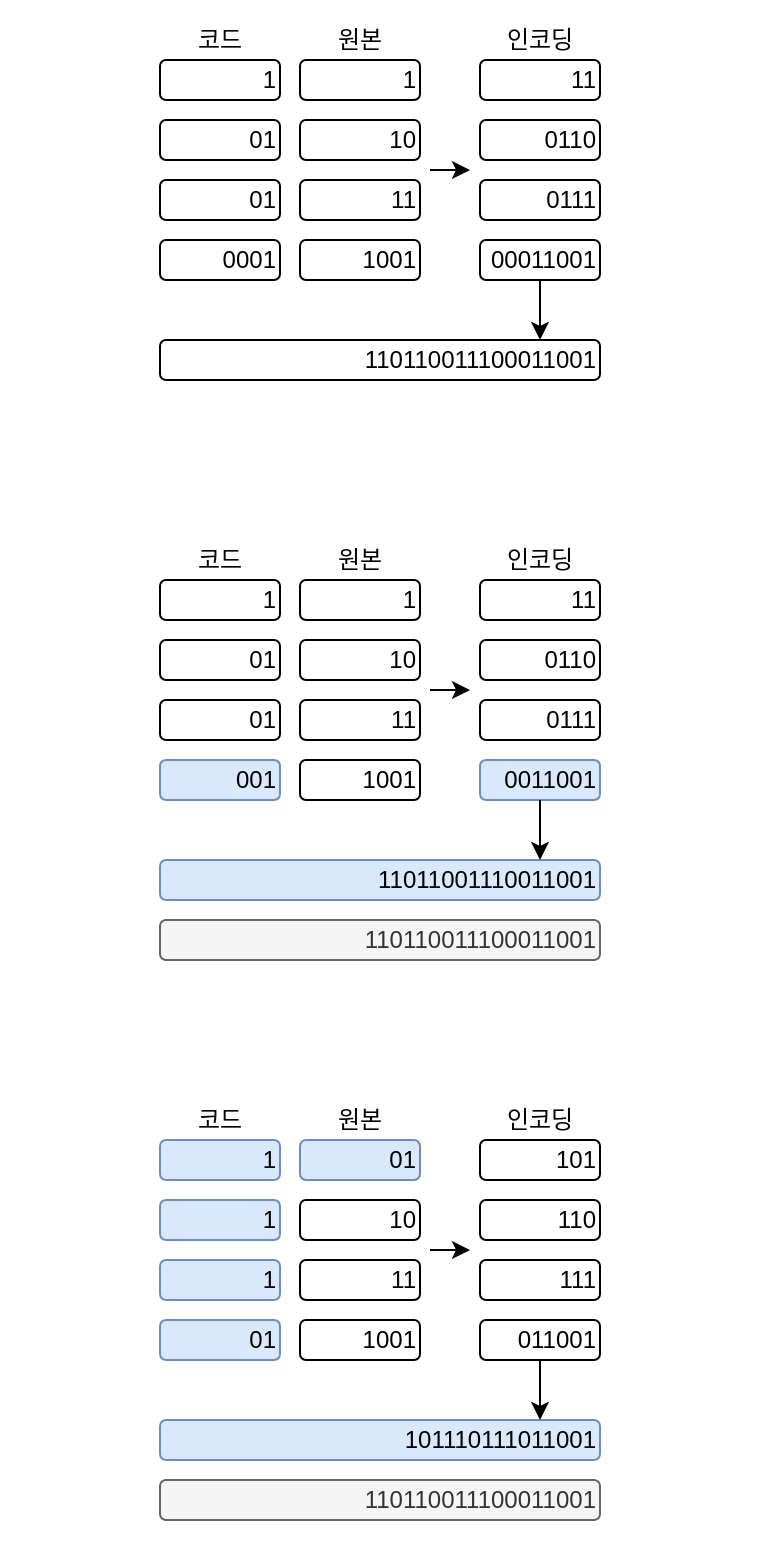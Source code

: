 <mxfile version="26.2.9">
  <diagram id="KLZLHbD8kEgf2VRzq5U3" name="페이지-1">
    <mxGraphModel dx="266" dy="512" grid="1" gridSize="10" guides="1" tooltips="1" connect="1" arrows="1" fold="1" page="1" pageScale="1" pageWidth="827" pageHeight="1169" math="0" shadow="0">
      <root>
        <mxCell id="0" />
        <mxCell id="1" parent="0" />
        <mxCell id="qim8Jm9y28PWDWVCLUx8-21" value="" style="rounded=0;whiteSpace=wrap;html=1;strokeColor=none;" vertex="1" parent="1">
          <mxGeometry x="260" y="170" width="380" height="210" as="geometry" />
        </mxCell>
        <mxCell id="qim8Jm9y28PWDWVCLUx8-1" value="1" style="rounded=1;whiteSpace=wrap;html=1;align=right;" vertex="1" parent="1">
          <mxGeometry x="410" y="200" width="60" height="20" as="geometry" />
        </mxCell>
        <mxCell id="qim8Jm9y28PWDWVCLUx8-3" value="10" style="rounded=1;whiteSpace=wrap;html=1;align=right;" vertex="1" parent="1">
          <mxGeometry x="410" y="230" width="60" height="20" as="geometry" />
        </mxCell>
        <mxCell id="qim8Jm9y28PWDWVCLUx8-4" value="11" style="rounded=1;whiteSpace=wrap;html=1;align=right;" vertex="1" parent="1">
          <mxGeometry x="410" y="260" width="60" height="20" as="geometry" />
        </mxCell>
        <mxCell id="qim8Jm9y28PWDWVCLUx8-5" value="1001" style="rounded=1;whiteSpace=wrap;html=1;align=right;" vertex="1" parent="1">
          <mxGeometry x="410" y="290" width="60" height="20" as="geometry" />
        </mxCell>
        <mxCell id="qim8Jm9y28PWDWVCLUx8-6" value="1" style="rounded=1;whiteSpace=wrap;html=1;align=right;" vertex="1" parent="1">
          <mxGeometry x="340" y="200" width="60" height="20" as="geometry" />
        </mxCell>
        <mxCell id="qim8Jm9y28PWDWVCLUx8-7" value="01" style="rounded=1;whiteSpace=wrap;html=1;align=right;" vertex="1" parent="1">
          <mxGeometry x="340" y="230" width="60" height="20" as="geometry" />
        </mxCell>
        <mxCell id="qim8Jm9y28PWDWVCLUx8-8" value="01" style="rounded=1;whiteSpace=wrap;html=1;align=right;" vertex="1" parent="1">
          <mxGeometry x="340" y="260" width="60" height="20" as="geometry" />
        </mxCell>
        <mxCell id="qim8Jm9y28PWDWVCLUx8-9" value="0001" style="rounded=1;whiteSpace=wrap;html=1;align=right;" vertex="1" parent="1">
          <mxGeometry x="340" y="290" width="60" height="20" as="geometry" />
        </mxCell>
        <mxCell id="qim8Jm9y28PWDWVCLUx8-10" value="코드" style="text;html=1;align=center;verticalAlign=middle;whiteSpace=wrap;rounded=0;" vertex="1" parent="1">
          <mxGeometry x="340" y="180" width="60" height="20" as="geometry" />
        </mxCell>
        <mxCell id="qim8Jm9y28PWDWVCLUx8-11" value="원본" style="text;html=1;align=center;verticalAlign=middle;whiteSpace=wrap;rounded=0;" vertex="1" parent="1">
          <mxGeometry x="410" y="180" width="60" height="20" as="geometry" />
        </mxCell>
        <mxCell id="qim8Jm9y28PWDWVCLUx8-12" value="인코딩" style="text;html=1;align=center;verticalAlign=middle;whiteSpace=wrap;rounded=0;" vertex="1" parent="1">
          <mxGeometry x="500" y="180" width="60" height="20" as="geometry" />
        </mxCell>
        <mxCell id="qim8Jm9y28PWDWVCLUx8-13" value="11" style="rounded=1;whiteSpace=wrap;html=1;align=right;" vertex="1" parent="1">
          <mxGeometry x="500" y="200" width="60" height="20" as="geometry" />
        </mxCell>
        <mxCell id="qim8Jm9y28PWDWVCLUx8-14" value="0110" style="rounded=1;whiteSpace=wrap;html=1;align=right;" vertex="1" parent="1">
          <mxGeometry x="500" y="230" width="60" height="20" as="geometry" />
        </mxCell>
        <mxCell id="qim8Jm9y28PWDWVCLUx8-15" value="0111" style="rounded=1;whiteSpace=wrap;html=1;align=right;" vertex="1" parent="1">
          <mxGeometry x="500" y="260" width="60" height="20" as="geometry" />
        </mxCell>
        <mxCell id="qim8Jm9y28PWDWVCLUx8-16" value="00011001" style="rounded=1;whiteSpace=wrap;html=1;align=right;" vertex="1" parent="1">
          <mxGeometry x="500" y="290" width="60" height="20" as="geometry" />
        </mxCell>
        <mxCell id="qim8Jm9y28PWDWVCLUx8-17" value="110110011100011001" style="rounded=1;whiteSpace=wrap;html=1;align=right;" vertex="1" parent="1">
          <mxGeometry x="340" y="340" width="220" height="20" as="geometry" />
        </mxCell>
        <mxCell id="qim8Jm9y28PWDWVCLUx8-18" value="" style="endArrow=classic;html=1;rounded=0;" edge="1" parent="1">
          <mxGeometry width="50" height="50" relative="1" as="geometry">
            <mxPoint x="475" y="255" as="sourcePoint" />
            <mxPoint x="495" y="255" as="targetPoint" />
          </mxGeometry>
        </mxCell>
        <mxCell id="qim8Jm9y28PWDWVCLUx8-19" value="" style="endArrow=classic;html=1;rounded=0;" edge="1" parent="1" source="qim8Jm9y28PWDWVCLUx8-16">
          <mxGeometry width="50" height="50" relative="1" as="geometry">
            <mxPoint x="380" y="270" as="sourcePoint" />
            <mxPoint x="530" y="340" as="targetPoint" />
          </mxGeometry>
        </mxCell>
        <mxCell id="qim8Jm9y28PWDWVCLUx8-22" value="" style="rounded=0;whiteSpace=wrap;html=1;strokeColor=none;" vertex="1" parent="1">
          <mxGeometry x="260" y="430" width="380" height="240" as="geometry" />
        </mxCell>
        <mxCell id="qim8Jm9y28PWDWVCLUx8-23" value="1" style="rounded=1;whiteSpace=wrap;html=1;align=right;" vertex="1" parent="1">
          <mxGeometry x="410" y="460" width="60" height="20" as="geometry" />
        </mxCell>
        <mxCell id="qim8Jm9y28PWDWVCLUx8-24" value="10" style="rounded=1;whiteSpace=wrap;html=1;align=right;" vertex="1" parent="1">
          <mxGeometry x="410" y="490" width="60" height="20" as="geometry" />
        </mxCell>
        <mxCell id="qim8Jm9y28PWDWVCLUx8-25" value="11" style="rounded=1;whiteSpace=wrap;html=1;align=right;" vertex="1" parent="1">
          <mxGeometry x="410" y="520" width="60" height="20" as="geometry" />
        </mxCell>
        <mxCell id="qim8Jm9y28PWDWVCLUx8-26" value="1001" style="rounded=1;whiteSpace=wrap;html=1;align=right;" vertex="1" parent="1">
          <mxGeometry x="410" y="550" width="60" height="20" as="geometry" />
        </mxCell>
        <mxCell id="qim8Jm9y28PWDWVCLUx8-27" value="1" style="rounded=1;whiteSpace=wrap;html=1;align=right;" vertex="1" parent="1">
          <mxGeometry x="340" y="460" width="60" height="20" as="geometry" />
        </mxCell>
        <mxCell id="qim8Jm9y28PWDWVCLUx8-28" value="01" style="rounded=1;whiteSpace=wrap;html=1;align=right;" vertex="1" parent="1">
          <mxGeometry x="340" y="490" width="60" height="20" as="geometry" />
        </mxCell>
        <mxCell id="qim8Jm9y28PWDWVCLUx8-29" value="01" style="rounded=1;whiteSpace=wrap;html=1;align=right;" vertex="1" parent="1">
          <mxGeometry x="340" y="520" width="60" height="20" as="geometry" />
        </mxCell>
        <mxCell id="qim8Jm9y28PWDWVCLUx8-30" value="001" style="rounded=1;whiteSpace=wrap;html=1;align=right;fillColor=#dae8fc;strokeColor=#6c8ebf;" vertex="1" parent="1">
          <mxGeometry x="340" y="550" width="60" height="20" as="geometry" />
        </mxCell>
        <mxCell id="qim8Jm9y28PWDWVCLUx8-31" value="코드" style="text;html=1;align=center;verticalAlign=middle;whiteSpace=wrap;rounded=0;" vertex="1" parent="1">
          <mxGeometry x="340" y="440" width="60" height="20" as="geometry" />
        </mxCell>
        <mxCell id="qim8Jm9y28PWDWVCLUx8-32" value="원본" style="text;html=1;align=center;verticalAlign=middle;whiteSpace=wrap;rounded=0;" vertex="1" parent="1">
          <mxGeometry x="410" y="440" width="60" height="20" as="geometry" />
        </mxCell>
        <mxCell id="qim8Jm9y28PWDWVCLUx8-33" value="인코딩" style="text;html=1;align=center;verticalAlign=middle;whiteSpace=wrap;rounded=0;" vertex="1" parent="1">
          <mxGeometry x="500" y="440" width="60" height="20" as="geometry" />
        </mxCell>
        <mxCell id="qim8Jm9y28PWDWVCLUx8-34" value="11" style="rounded=1;whiteSpace=wrap;html=1;align=right;" vertex="1" parent="1">
          <mxGeometry x="500" y="460" width="60" height="20" as="geometry" />
        </mxCell>
        <mxCell id="qim8Jm9y28PWDWVCLUx8-35" value="0110" style="rounded=1;whiteSpace=wrap;html=1;align=right;" vertex="1" parent="1">
          <mxGeometry x="500" y="490" width="60" height="20" as="geometry" />
        </mxCell>
        <mxCell id="qim8Jm9y28PWDWVCLUx8-36" value="0111" style="rounded=1;whiteSpace=wrap;html=1;align=right;" vertex="1" parent="1">
          <mxGeometry x="500" y="520" width="60" height="20" as="geometry" />
        </mxCell>
        <mxCell id="qim8Jm9y28PWDWVCLUx8-37" value="0011001" style="rounded=1;whiteSpace=wrap;html=1;align=right;fillColor=#dae8fc;strokeColor=#6c8ebf;" vertex="1" parent="1">
          <mxGeometry x="500" y="550" width="60" height="20" as="geometry" />
        </mxCell>
        <mxCell id="qim8Jm9y28PWDWVCLUx8-38" value="11011001110011001" style="rounded=1;whiteSpace=wrap;html=1;align=right;fillColor=#dae8fc;strokeColor=#6c8ebf;" vertex="1" parent="1">
          <mxGeometry x="340" y="600" width="220" height="20" as="geometry" />
        </mxCell>
        <mxCell id="qim8Jm9y28PWDWVCLUx8-39" value="" style="endArrow=classic;html=1;rounded=0;" edge="1" parent="1">
          <mxGeometry width="50" height="50" relative="1" as="geometry">
            <mxPoint x="475" y="515" as="sourcePoint" />
            <mxPoint x="495" y="515" as="targetPoint" />
          </mxGeometry>
        </mxCell>
        <mxCell id="qim8Jm9y28PWDWVCLUx8-40" value="" style="endArrow=classic;html=1;rounded=0;" edge="1" parent="1" source="qim8Jm9y28PWDWVCLUx8-37">
          <mxGeometry width="50" height="50" relative="1" as="geometry">
            <mxPoint x="380" y="530" as="sourcePoint" />
            <mxPoint x="530" y="600" as="targetPoint" />
          </mxGeometry>
        </mxCell>
        <mxCell id="qim8Jm9y28PWDWVCLUx8-41" value="110110011100011001" style="rounded=1;whiteSpace=wrap;html=1;align=right;fillColor=#f5f5f5;fontColor=#333333;strokeColor=#666666;" vertex="1" parent="1">
          <mxGeometry x="340" y="630" width="220" height="20" as="geometry" />
        </mxCell>
        <mxCell id="qim8Jm9y28PWDWVCLUx8-42" value="" style="rounded=0;whiteSpace=wrap;html=1;strokeColor=none;" vertex="1" parent="1">
          <mxGeometry x="260" y="710" width="380" height="240" as="geometry" />
        </mxCell>
        <mxCell id="qim8Jm9y28PWDWVCLUx8-43" value="01" style="rounded=1;whiteSpace=wrap;html=1;align=right;fillColor=#dae8fc;strokeColor=#6c8ebf;" vertex="1" parent="1">
          <mxGeometry x="410" y="740" width="60" height="20" as="geometry" />
        </mxCell>
        <mxCell id="qim8Jm9y28PWDWVCLUx8-44" value="10" style="rounded=1;whiteSpace=wrap;html=1;align=right;" vertex="1" parent="1">
          <mxGeometry x="410" y="770" width="60" height="20" as="geometry" />
        </mxCell>
        <mxCell id="qim8Jm9y28PWDWVCLUx8-45" value="11" style="rounded=1;whiteSpace=wrap;html=1;align=right;" vertex="1" parent="1">
          <mxGeometry x="410" y="800" width="60" height="20" as="geometry" />
        </mxCell>
        <mxCell id="qim8Jm9y28PWDWVCLUx8-46" value="1001" style="rounded=1;whiteSpace=wrap;html=1;align=right;" vertex="1" parent="1">
          <mxGeometry x="410" y="830" width="60" height="20" as="geometry" />
        </mxCell>
        <mxCell id="qim8Jm9y28PWDWVCLUx8-47" value="1" style="rounded=1;whiteSpace=wrap;html=1;align=right;fillColor=#dae8fc;strokeColor=#6c8ebf;" vertex="1" parent="1">
          <mxGeometry x="340" y="740" width="60" height="20" as="geometry" />
        </mxCell>
        <mxCell id="qim8Jm9y28PWDWVCLUx8-48" value="1" style="rounded=1;whiteSpace=wrap;html=1;align=right;fillColor=#dae8fc;strokeColor=#6c8ebf;" vertex="1" parent="1">
          <mxGeometry x="340" y="770" width="60" height="20" as="geometry" />
        </mxCell>
        <mxCell id="qim8Jm9y28PWDWVCLUx8-49" value="1" style="rounded=1;whiteSpace=wrap;html=1;align=right;fillColor=#dae8fc;strokeColor=#6c8ebf;" vertex="1" parent="1">
          <mxGeometry x="340" y="800" width="60" height="20" as="geometry" />
        </mxCell>
        <mxCell id="qim8Jm9y28PWDWVCLUx8-50" value="01" style="rounded=1;whiteSpace=wrap;html=1;align=right;fillColor=#dae8fc;strokeColor=#6c8ebf;" vertex="1" parent="1">
          <mxGeometry x="340" y="830" width="60" height="20" as="geometry" />
        </mxCell>
        <mxCell id="qim8Jm9y28PWDWVCLUx8-51" value="코드" style="text;html=1;align=center;verticalAlign=middle;whiteSpace=wrap;rounded=0;" vertex="1" parent="1">
          <mxGeometry x="340" y="720" width="60" height="20" as="geometry" />
        </mxCell>
        <mxCell id="qim8Jm9y28PWDWVCLUx8-52" value="원본" style="text;html=1;align=center;verticalAlign=middle;whiteSpace=wrap;rounded=0;" vertex="1" parent="1">
          <mxGeometry x="410" y="720" width="60" height="20" as="geometry" />
        </mxCell>
        <mxCell id="qim8Jm9y28PWDWVCLUx8-53" value="인코딩" style="text;html=1;align=center;verticalAlign=middle;whiteSpace=wrap;rounded=0;" vertex="1" parent="1">
          <mxGeometry x="500" y="720" width="60" height="20" as="geometry" />
        </mxCell>
        <mxCell id="qim8Jm9y28PWDWVCLUx8-54" value="101" style="rounded=1;whiteSpace=wrap;html=1;align=right;" vertex="1" parent="1">
          <mxGeometry x="500" y="740" width="60" height="20" as="geometry" />
        </mxCell>
        <mxCell id="qim8Jm9y28PWDWVCLUx8-55" value="110" style="rounded=1;whiteSpace=wrap;html=1;align=right;" vertex="1" parent="1">
          <mxGeometry x="500" y="770" width="60" height="20" as="geometry" />
        </mxCell>
        <mxCell id="qim8Jm9y28PWDWVCLUx8-56" value="111" style="rounded=1;whiteSpace=wrap;html=1;align=right;" vertex="1" parent="1">
          <mxGeometry x="500" y="800" width="60" height="20" as="geometry" />
        </mxCell>
        <mxCell id="qim8Jm9y28PWDWVCLUx8-57" value="011001" style="rounded=1;whiteSpace=wrap;html=1;align=right;" vertex="1" parent="1">
          <mxGeometry x="500" y="830" width="60" height="20" as="geometry" />
        </mxCell>
        <mxCell id="qim8Jm9y28PWDWVCLUx8-58" value="101110111011001" style="rounded=1;whiteSpace=wrap;html=1;align=right;fillColor=#dae8fc;strokeColor=#6c8ebf;" vertex="1" parent="1">
          <mxGeometry x="340" y="880" width="220" height="20" as="geometry" />
        </mxCell>
        <mxCell id="qim8Jm9y28PWDWVCLUx8-59" value="" style="endArrow=classic;html=1;rounded=0;" edge="1" parent="1">
          <mxGeometry width="50" height="50" relative="1" as="geometry">
            <mxPoint x="475" y="795" as="sourcePoint" />
            <mxPoint x="495" y="795" as="targetPoint" />
          </mxGeometry>
        </mxCell>
        <mxCell id="qim8Jm9y28PWDWVCLUx8-60" value="" style="endArrow=classic;html=1;rounded=0;" edge="1" parent="1" source="qim8Jm9y28PWDWVCLUx8-57">
          <mxGeometry width="50" height="50" relative="1" as="geometry">
            <mxPoint x="380" y="810" as="sourcePoint" />
            <mxPoint x="530" y="880" as="targetPoint" />
          </mxGeometry>
        </mxCell>
        <mxCell id="qim8Jm9y28PWDWVCLUx8-61" value="110110011100011001" style="rounded=1;whiteSpace=wrap;html=1;align=right;fillColor=#f5f5f5;fontColor=#333333;strokeColor=#666666;" vertex="1" parent="1">
          <mxGeometry x="340" y="910" width="220" height="20" as="geometry" />
        </mxCell>
      </root>
    </mxGraphModel>
  </diagram>
</mxfile>
